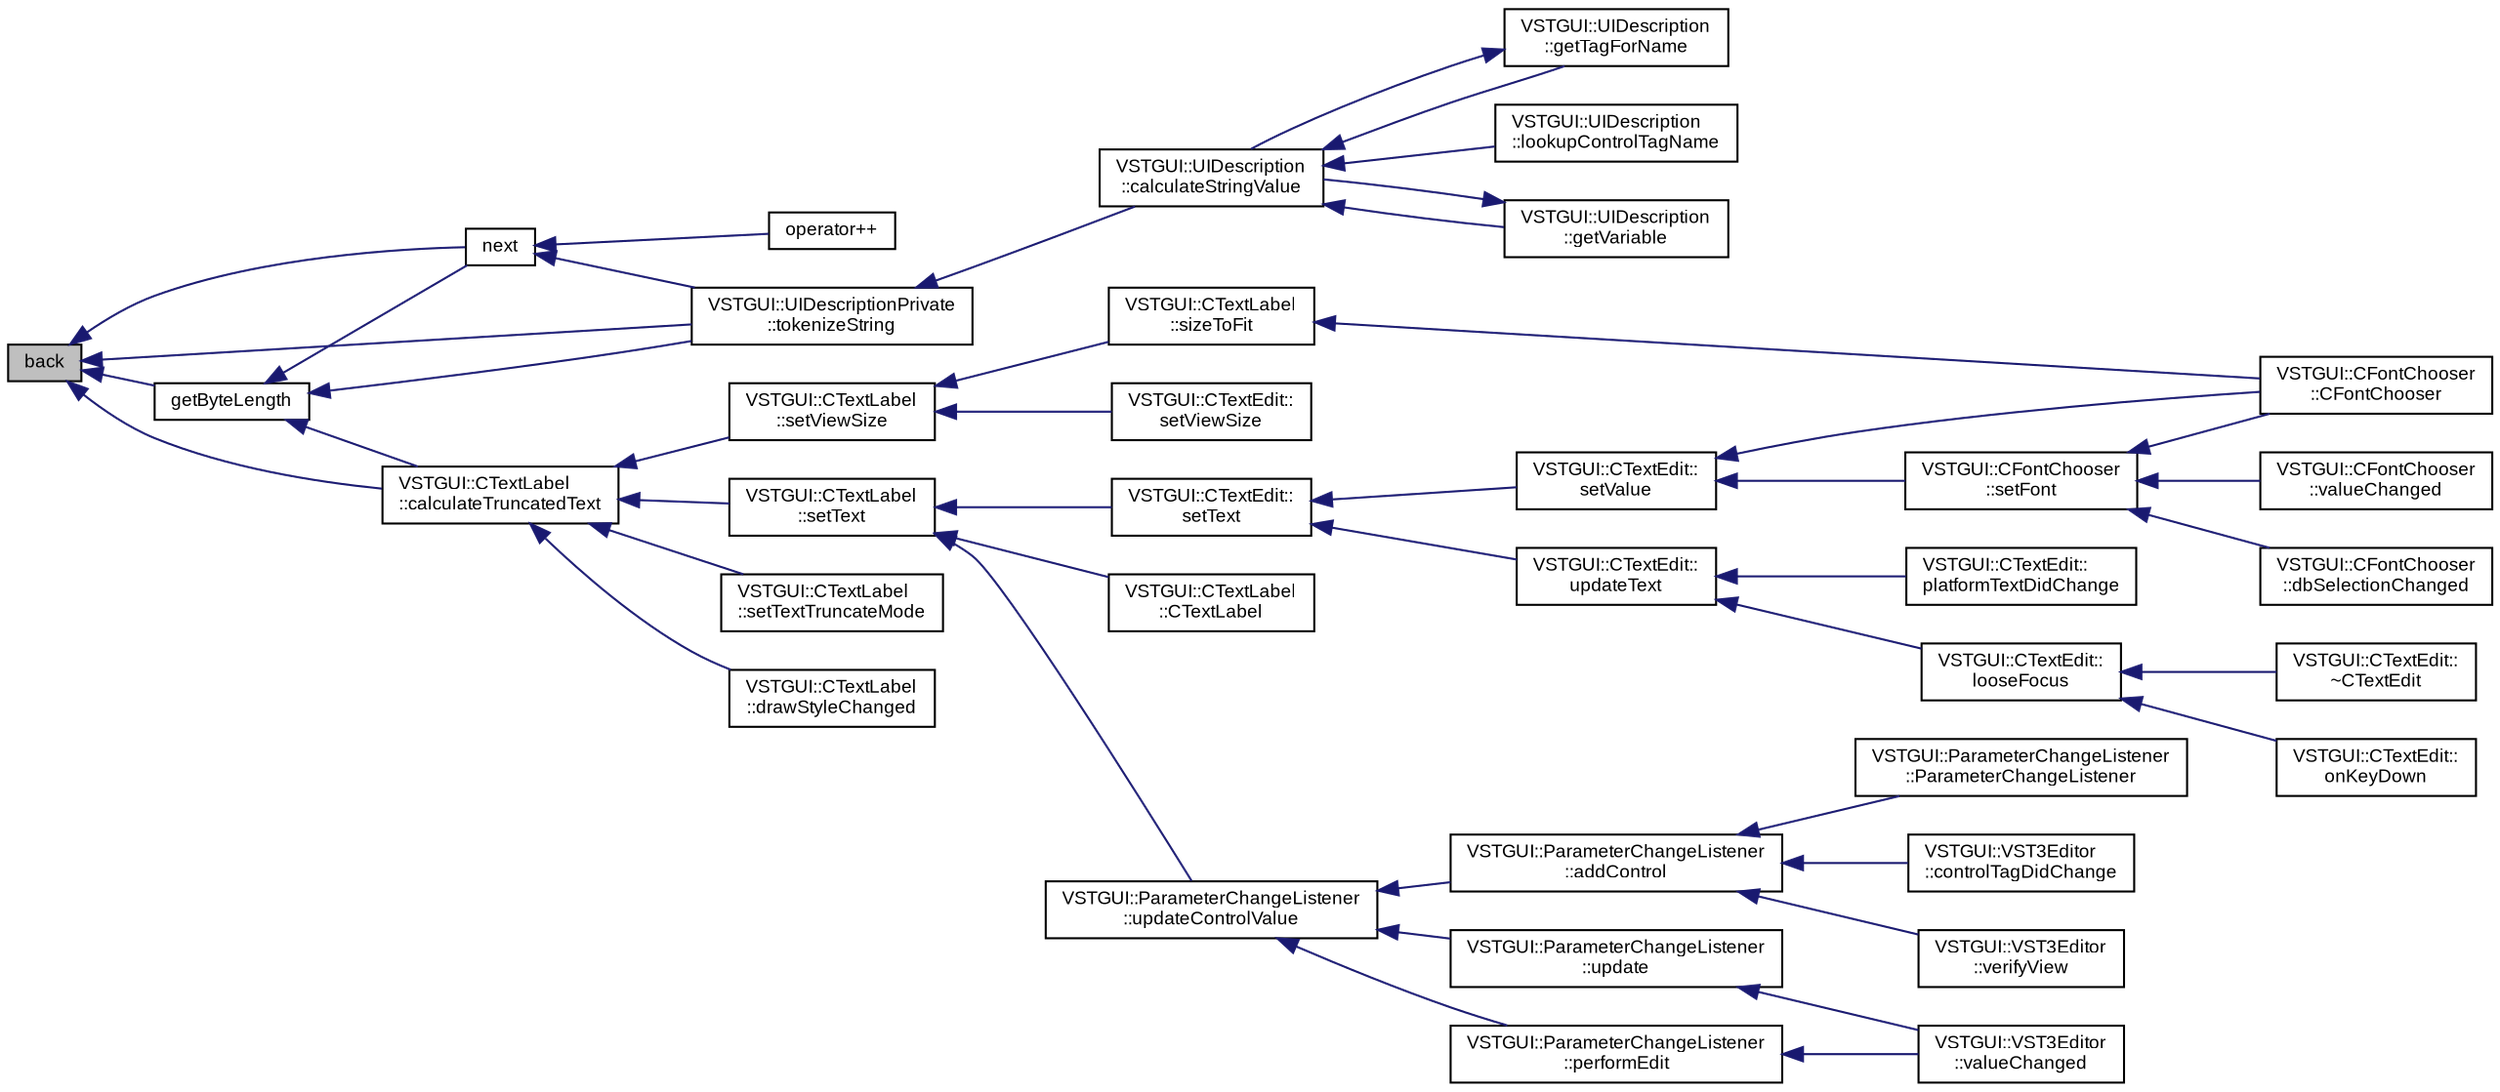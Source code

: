 digraph "back"
{
  bgcolor="transparent";
  edge [fontname="Arial",fontsize="9",labelfontname="Arial",labelfontsize="9"];
  node [fontname="Arial",fontsize="9",shape=record];
  rankdir="LR";
  Node1 [label="back",height=0.2,width=0.4,color="black", fillcolor="grey75", style="filled" fontcolor="black"];
  Node1 -> Node2 [dir="back",color="midnightblue",fontsize="9",style="solid",fontname="Arial"];
  Node2 [label="next",height=0.2,width=0.4,color="black",URL="$class_v_s_t_g_u_i_1_1_u_t_f8_character_iterator.html#aea0742f4dc1c44734017c5b0c21d0413"];
  Node2 -> Node3 [dir="back",color="midnightblue",fontsize="9",style="solid",fontname="Arial"];
  Node3 [label="operator++",height=0.2,width=0.4,color="black",URL="$class_v_s_t_g_u_i_1_1_u_t_f8_character_iterator.html#aa4d23cc1d1cb7345664cdc577f8b0a85"];
  Node2 -> Node4 [dir="back",color="midnightblue",fontsize="9",style="solid",fontname="Arial"];
  Node4 [label="VSTGUI::UIDescriptionPrivate\l::tokenizeString",height=0.2,width=0.4,color="black",URL="$namespace_v_s_t_g_u_i_1_1_u_i_description_private.html#ae0934a2b51660f6a5cece9e2755e8854"];
  Node4 -> Node5 [dir="back",color="midnightblue",fontsize="9",style="solid",fontname="Arial"];
  Node5 [label="VSTGUI::UIDescription\l::calculateStringValue",height=0.2,width=0.4,color="black",URL="$class_v_s_t_g_u_i_1_1_u_i_description.html#a11aba1ada0a2c98a219d73804984b61f"];
  Node5 -> Node6 [dir="back",color="midnightblue",fontsize="9",style="solid",fontname="Arial"];
  Node6 [label="VSTGUI::UIDescription\l::getTagForName",height=0.2,width=0.4,color="black",URL="$class_v_s_t_g_u_i_1_1_u_i_description.html#a4d20a5578f2b8cf3f247e5e9726dff75"];
  Node6 -> Node5 [dir="back",color="midnightblue",fontsize="9",style="solid",fontname="Arial"];
  Node5 -> Node7 [dir="back",color="midnightblue",fontsize="9",style="solid",fontname="Arial"];
  Node7 [label="VSTGUI::UIDescription\l::lookupControlTagName",height=0.2,width=0.4,color="black",URL="$class_v_s_t_g_u_i_1_1_u_i_description.html#a977b6c3e0f12ec3c4c719e2b6fb8846e"];
  Node5 -> Node8 [dir="back",color="midnightblue",fontsize="9",style="solid",fontname="Arial"];
  Node8 [label="VSTGUI::UIDescription\l::getVariable",height=0.2,width=0.4,color="black",URL="$class_v_s_t_g_u_i_1_1_u_i_description.html#a0fbbc231900c1d5f9daed9ca8efad954"];
  Node8 -> Node5 [dir="back",color="midnightblue",fontsize="9",style="solid",fontname="Arial"];
  Node1 -> Node9 [dir="back",color="midnightblue",fontsize="9",style="solid",fontname="Arial"];
  Node9 [label="getByteLength",height=0.2,width=0.4,color="black",URL="$class_v_s_t_g_u_i_1_1_u_t_f8_character_iterator.html#ade2221adf6e7b993124a882b984d4564"];
  Node9 -> Node2 [dir="back",color="midnightblue",fontsize="9",style="solid",fontname="Arial"];
  Node9 -> Node10 [dir="back",color="midnightblue",fontsize="9",style="solid",fontname="Arial"];
  Node10 [label="VSTGUI::CTextLabel\l::calculateTruncatedText",height=0.2,width=0.4,color="black",URL="$class_v_s_t_g_u_i_1_1_c_text_label.html#a08d4454d8df3386292db51529ed140ab"];
  Node10 -> Node11 [dir="back",color="midnightblue",fontsize="9",style="solid",fontname="Arial"];
  Node11 [label="VSTGUI::CTextLabel\l::setText",height=0.2,width=0.4,color="black",URL="$class_v_s_t_g_u_i_1_1_c_text_label.html#a80653cdb5bba61ef16ab813dc9732372",tooltip="set text "];
  Node11 -> Node12 [dir="back",color="midnightblue",fontsize="9",style="solid",fontname="Arial"];
  Node12 [label="VSTGUI::CTextEdit::\lsetText",height=0.2,width=0.4,color="black",URL="$class_v_s_t_g_u_i_1_1_c_text_edit.html#a80653cdb5bba61ef16ab813dc9732372",tooltip="set text "];
  Node12 -> Node13 [dir="back",color="midnightblue",fontsize="9",style="solid",fontname="Arial"];
  Node13 [label="VSTGUI::CTextEdit::\lsetValue",height=0.2,width=0.4,color="black",URL="$class_v_s_t_g_u_i_1_1_c_text_edit.html#a06bf62da9ba043bcf1b4c26bb2bf357b"];
  Node13 -> Node14 [dir="back",color="midnightblue",fontsize="9",style="solid",fontname="Arial"];
  Node14 [label="VSTGUI::CFontChooser\l::CFontChooser",height=0.2,width=0.4,color="black",URL="$class_v_s_t_g_u_i_1_1_c_font_chooser.html#a1a4d6cbd6b3c39bdff979a626e42016e"];
  Node13 -> Node15 [dir="back",color="midnightblue",fontsize="9",style="solid",fontname="Arial"];
  Node15 [label="VSTGUI::CFontChooser\l::setFont",height=0.2,width=0.4,color="black",URL="$class_v_s_t_g_u_i_1_1_c_font_chooser.html#a403b82d902e75a0bc7f8ddd6d60c2f65"];
  Node15 -> Node14 [dir="back",color="midnightblue",fontsize="9",style="solid",fontname="Arial"];
  Node15 -> Node16 [dir="back",color="midnightblue",fontsize="9",style="solid",fontname="Arial"];
  Node16 [label="VSTGUI::CFontChooser\l::valueChanged",height=0.2,width=0.4,color="black",URL="$class_v_s_t_g_u_i_1_1_c_font_chooser.html#a9e11979012090b0ff41c3f59aef6023d"];
  Node15 -> Node17 [dir="back",color="midnightblue",fontsize="9",style="solid",fontname="Arial"];
  Node17 [label="VSTGUI::CFontChooser\l::dbSelectionChanged",height=0.2,width=0.4,color="black",URL="$class_v_s_t_g_u_i_1_1_c_font_chooser.html#a8c01d3a1a60646c5ed48d5168c656852"];
  Node12 -> Node18 [dir="back",color="midnightblue",fontsize="9",style="solid",fontname="Arial"];
  Node18 [label="VSTGUI::CTextEdit::\lupdateText",height=0.2,width=0.4,color="black",URL="$class_v_s_t_g_u_i_1_1_c_text_edit.html#aa82b02c80ace5d87a049c6ef8278ccf7"];
  Node18 -> Node19 [dir="back",color="midnightblue",fontsize="9",style="solid",fontname="Arial"];
  Node19 [label="VSTGUI::CTextEdit::\lplatformTextDidChange",height=0.2,width=0.4,color="black",URL="$class_v_s_t_g_u_i_1_1_c_text_edit.html#a3f22012681c740d847b45b1d88888d9f"];
  Node18 -> Node20 [dir="back",color="midnightblue",fontsize="9",style="solid",fontname="Arial"];
  Node20 [label="VSTGUI::CTextEdit::\llooseFocus",height=0.2,width=0.4,color="black",URL="$class_v_s_t_g_u_i_1_1_c_text_edit.html#aba08198e3f9d7bba967b0c5ab3cae07a",tooltip="called if view should loose focus "];
  Node20 -> Node21 [dir="back",color="midnightblue",fontsize="9",style="solid",fontname="Arial"];
  Node21 [label="VSTGUI::CTextEdit::\l~CTextEdit",height=0.2,width=0.4,color="black",URL="$class_v_s_t_g_u_i_1_1_c_text_edit.html#ab1800b11e77d848dd78ba1d12b26455c"];
  Node20 -> Node22 [dir="back",color="midnightblue",fontsize="9",style="solid",fontname="Arial"];
  Node22 [label="VSTGUI::CTextEdit::\lonKeyDown",height=0.2,width=0.4,color="black",URL="$class_v_s_t_g_u_i_1_1_c_text_edit.html#ab3e92822dfb33fc98af5cc4d4d65768d",tooltip="called if a key down event occurs and this view has focus "];
  Node11 -> Node23 [dir="back",color="midnightblue",fontsize="9",style="solid",fontname="Arial"];
  Node23 [label="VSTGUI::CTextLabel\l::CTextLabel",height=0.2,width=0.4,color="black",URL="$class_v_s_t_g_u_i_1_1_c_text_label.html#a15ccf8fece7f25f9f9a16b0b0994e21a"];
  Node11 -> Node24 [dir="back",color="midnightblue",fontsize="9",style="solid",fontname="Arial"];
  Node24 [label="VSTGUI::ParameterChangeListener\l::updateControlValue",height=0.2,width=0.4,color="black",URL="$class_v_s_t_g_u_i_1_1_parameter_change_listener.html#a9cfc75a6671c251dacdbd24e636d0ca3"];
  Node24 -> Node25 [dir="back",color="midnightblue",fontsize="9",style="solid",fontname="Arial"];
  Node25 [label="VSTGUI::ParameterChangeListener\l::addControl",height=0.2,width=0.4,color="black",URL="$class_v_s_t_g_u_i_1_1_parameter_change_listener.html#a838ba0753537ab62e6b68c810b5b1f41"];
  Node25 -> Node26 [dir="back",color="midnightblue",fontsize="9",style="solid",fontname="Arial"];
  Node26 [label="VSTGUI::ParameterChangeListener\l::ParameterChangeListener",height=0.2,width=0.4,color="black",URL="$class_v_s_t_g_u_i_1_1_parameter_change_listener.html#a8191a258793d1ab3889af52a772bf84a"];
  Node25 -> Node27 [dir="back",color="midnightblue",fontsize="9",style="solid",fontname="Arial"];
  Node27 [label="VSTGUI::VST3Editor\l::controlTagDidChange",height=0.2,width=0.4,color="black",URL="$class_v_s_t_g_u_i_1_1_v_s_t3_editor.html#a3c43308976983d62b03b089297c88167"];
  Node25 -> Node28 [dir="back",color="midnightblue",fontsize="9",style="solid",fontname="Arial"];
  Node28 [label="VSTGUI::VST3Editor\l::verifyView",height=0.2,width=0.4,color="black",URL="$class_v_s_t_g_u_i_1_1_v_s_t3_editor.html#a4d410eac4dbcd7afaf19982e58da1828"];
  Node24 -> Node29 [dir="back",color="midnightblue",fontsize="9",style="solid",fontname="Arial"];
  Node29 [label="VSTGUI::ParameterChangeListener\l::update",height=0.2,width=0.4,color="black",URL="$class_v_s_t_g_u_i_1_1_parameter_change_listener.html#af0d44025f1c09517c2960843539072d4"];
  Node29 -> Node30 [dir="back",color="midnightblue",fontsize="9",style="solid",fontname="Arial"];
  Node30 [label="VSTGUI::VST3Editor\l::valueChanged",height=0.2,width=0.4,color="black",URL="$class_v_s_t_g_u_i_1_1_v_s_t3_editor.html#a9e11979012090b0ff41c3f59aef6023d"];
  Node24 -> Node31 [dir="back",color="midnightblue",fontsize="9",style="solid",fontname="Arial"];
  Node31 [label="VSTGUI::ParameterChangeListener\l::performEdit",height=0.2,width=0.4,color="black",URL="$class_v_s_t_g_u_i_1_1_parameter_change_listener.html#ada09c15459754b72280caf38fa2544e7"];
  Node31 -> Node30 [dir="back",color="midnightblue",fontsize="9",style="solid",fontname="Arial"];
  Node10 -> Node32 [dir="back",color="midnightblue",fontsize="9",style="solid",fontname="Arial"];
  Node32 [label="VSTGUI::CTextLabel\l::setTextTruncateMode",height=0.2,width=0.4,color="black",URL="$class_v_s_t_g_u_i_1_1_c_text_label.html#a3494783a73a3eb04cdbbace5806b870c",tooltip="set text truncate mode "];
  Node10 -> Node33 [dir="back",color="midnightblue",fontsize="9",style="solid",fontname="Arial"];
  Node33 [label="VSTGUI::CTextLabel\l::setViewSize",height=0.2,width=0.4,color="black",URL="$class_v_s_t_g_u_i_1_1_c_text_label.html#ada1ffb857aa147620f2d01522b37569d",tooltip="set views size "];
  Node33 -> Node34 [dir="back",color="midnightblue",fontsize="9",style="solid",fontname="Arial"];
  Node34 [label="VSTGUI::CTextEdit::\lsetViewSize",height=0.2,width=0.4,color="black",URL="$class_v_s_t_g_u_i_1_1_c_text_edit.html#a4aebbd0c27344e14dc89982782c27b9d",tooltip="set views size "];
  Node33 -> Node35 [dir="back",color="midnightblue",fontsize="9",style="solid",fontname="Arial"];
  Node35 [label="VSTGUI::CTextLabel\l::sizeToFit",height=0.2,width=0.4,color="black",URL="$class_v_s_t_g_u_i_1_1_c_text_label.html#a1f9f5eb3e6ae65118a2c1f15f15acab3",tooltip="resize view to optimal size "];
  Node35 -> Node14 [dir="back",color="midnightblue",fontsize="9",style="solid",fontname="Arial"];
  Node10 -> Node36 [dir="back",color="midnightblue",fontsize="9",style="solid",fontname="Arial"];
  Node36 [label="VSTGUI::CTextLabel\l::drawStyleChanged",height=0.2,width=0.4,color="black",URL="$class_v_s_t_g_u_i_1_1_c_text_label.html#aebea43ccfbc91da6f5095268374de408"];
  Node9 -> Node4 [dir="back",color="midnightblue",fontsize="9",style="solid",fontname="Arial"];
  Node1 -> Node10 [dir="back",color="midnightblue",fontsize="9",style="solid",fontname="Arial"];
  Node1 -> Node4 [dir="back",color="midnightblue",fontsize="9",style="solid",fontname="Arial"];
}
